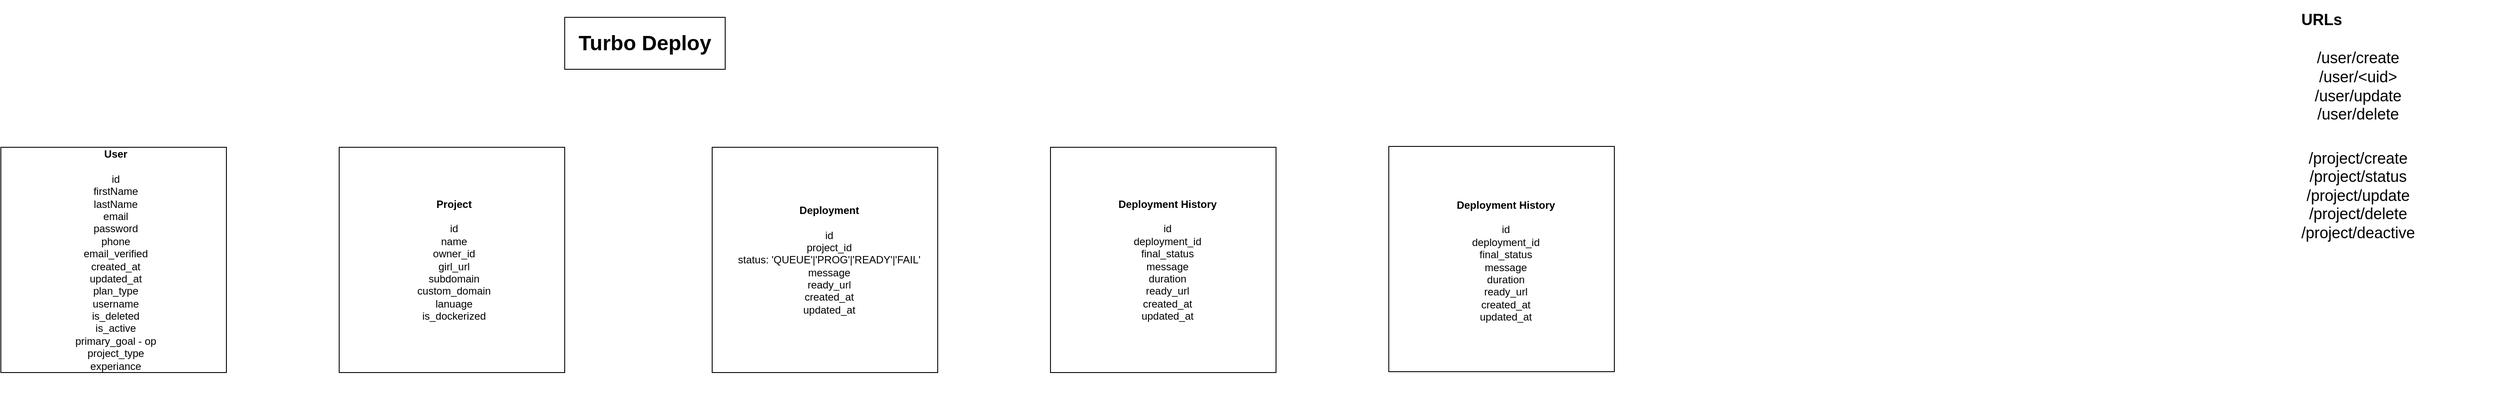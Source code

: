 <mxfile version="24.7.17">
  <diagram name="Page-1" id="wlsFAU7uf4SZjOWlQkz7">
    <mxGraphModel dx="1909" dy="1129" grid="1" gridSize="10" guides="1" tooltips="1" connect="1" arrows="1" fold="1" page="1" pageScale="1" pageWidth="850" pageHeight="1100" math="0" shadow="0">
      <root>
        <mxCell id="0" />
        <mxCell id="1" parent="0" />
        <mxCell id="WM28J7FXH_1OSJcM70Dx-1" value="&lt;font style=&quot;font-size: 24px;&quot;&gt;&lt;b&gt;Turbo Deploy&lt;/b&gt;&lt;/font&gt;" style="rounded=0;whiteSpace=wrap;html=1;" parent="1" vertex="1">
          <mxGeometry x="750" y="80" width="185" height="60" as="geometry" />
        </mxCell>
        <mxCell id="WM28J7FXH_1OSJcM70Dx-2" value="" style="whiteSpace=wrap;html=1;aspect=fixed;" parent="1" vertex="1">
          <mxGeometry x="100" y="230" width="260" height="260" as="geometry" />
        </mxCell>
        <mxCell id="WM28J7FXH_1OSJcM70Dx-3" value="&lt;b&gt;User&lt;/b&gt;&lt;div&gt;&lt;b&gt;&lt;br&gt;&lt;/b&gt;&lt;/div&gt;&lt;div&gt;id&lt;/div&gt;&lt;div&gt;firstName&lt;/div&gt;&lt;div&gt;lastName&lt;/div&gt;&lt;div&gt;email&lt;/div&gt;&lt;div&gt;password&lt;/div&gt;&lt;div&gt;phone&lt;/div&gt;&lt;div&gt;email_verified&lt;/div&gt;&lt;div&gt;created_at&lt;/div&gt;&lt;div&gt;updated_at&lt;/div&gt;&lt;div&gt;plan_type&lt;/div&gt;&lt;div&gt;username&lt;/div&gt;&lt;div&gt;is_deleted&lt;/div&gt;&lt;div&gt;is_active&lt;/div&gt;&lt;div&gt;primary_goal - op&lt;/div&gt;&lt;div&gt;project_type&lt;/div&gt;&lt;div&gt;experiance&lt;/div&gt;" style="text;html=1;align=center;verticalAlign=middle;whiteSpace=wrap;rounded=0;" parent="1" vertex="1">
          <mxGeometry x="150" y="270" width="165" height="180" as="geometry" />
        </mxCell>
        <mxCell id="WM28J7FXH_1OSJcM70Dx-4" value="" style="whiteSpace=wrap;html=1;aspect=fixed;" parent="1" vertex="1">
          <mxGeometry x="490" y="230" width="260" height="260" as="geometry" />
        </mxCell>
        <mxCell id="WM28J7FXH_1OSJcM70Dx-5" value="&lt;b&gt;Project&lt;/b&gt;&lt;div&gt;&lt;b&gt;&lt;br&gt;&lt;/b&gt;&lt;/div&gt;&lt;div&gt;id&lt;br&gt;&lt;/div&gt;&lt;div&gt;name&lt;/div&gt;&lt;div&gt;owner_id&lt;/div&gt;&lt;div&gt;girl_url&lt;/div&gt;&lt;div&gt;subdomain&lt;/div&gt;&lt;div&gt;custom_domain&lt;/div&gt;&lt;div&gt;lanuage&lt;/div&gt;&lt;div&gt;is_dockerized&lt;/div&gt;" style="text;html=1;align=center;verticalAlign=middle;whiteSpace=wrap;rounded=0;" parent="1" vertex="1">
          <mxGeometry x="540" y="270" width="165" height="180" as="geometry" />
        </mxCell>
        <mxCell id="WM28J7FXH_1OSJcM70Dx-8" value="" style="whiteSpace=wrap;html=1;aspect=fixed;" parent="1" vertex="1">
          <mxGeometry x="920" y="230" width="260" height="260" as="geometry" />
        </mxCell>
        <mxCell id="WM28J7FXH_1OSJcM70Dx-9" value="&lt;b&gt;Deployment&lt;/b&gt;&lt;br&gt;&lt;div&gt;&lt;b&gt;&lt;br&gt;&lt;/b&gt;&lt;/div&gt;&lt;div&gt;id&lt;br&gt;&lt;/div&gt;&lt;div&gt;project_id&lt;/div&gt;&lt;div&gt;status: &#39;QUEUE&#39;|&#39;PROG&#39;|&#39;READY&#39;|&#39;FAIL&#39;&lt;/div&gt;&lt;div&gt;message&lt;/div&gt;&lt;div&gt;ready_url&lt;/div&gt;&lt;div&gt;&lt;div&gt;created_at&lt;/div&gt;&lt;div&gt;updated_at&lt;/div&gt;&lt;/div&gt;" style="text;html=1;align=center;verticalAlign=middle;whiteSpace=wrap;rounded=0;" parent="1" vertex="1">
          <mxGeometry x="920" y="270" width="270" height="180" as="geometry" />
        </mxCell>
        <mxCell id="WM28J7FXH_1OSJcM70Dx-10" value="" style="whiteSpace=wrap;html=1;aspect=fixed;" parent="1" vertex="1">
          <mxGeometry x="1310" y="230" width="260" height="260" as="geometry" />
        </mxCell>
        <mxCell id="WM28J7FXH_1OSJcM70Dx-11" value="&lt;b&gt;Deployment History&lt;/b&gt;&lt;br&gt;&lt;div&gt;&lt;b&gt;&lt;br&gt;&lt;/b&gt;&lt;/div&gt;&lt;div&gt;id&lt;br&gt;&lt;/div&gt;&lt;div&gt;deployment_id&lt;/div&gt;&lt;div&gt;final_status&lt;/div&gt;&lt;div&gt;message&lt;/div&gt;&lt;div&gt;duration&lt;/div&gt;&lt;div&gt;ready_url&lt;/div&gt;&lt;div&gt;created_at&lt;/div&gt;&lt;div&gt;updated_at&lt;/div&gt;" style="text;html=1;align=center;verticalAlign=middle;whiteSpace=wrap;rounded=0;" parent="1" vertex="1">
          <mxGeometry x="1310" y="270" width="270" height="180" as="geometry" />
        </mxCell>
        <mxCell id="WM28J7FXH_1OSJcM70Dx-13" value="" style="whiteSpace=wrap;html=1;aspect=fixed;" parent="1" vertex="1">
          <mxGeometry x="1700" y="229" width="260" height="260" as="geometry" />
        </mxCell>
        <mxCell id="WM28J7FXH_1OSJcM70Dx-14" value="&lt;b&gt;Deployment History&lt;/b&gt;&lt;br&gt;&lt;div&gt;&lt;b&gt;&lt;br&gt;&lt;/b&gt;&lt;/div&gt;&lt;div&gt;id&lt;br&gt;&lt;/div&gt;&lt;div&gt;deployment_id&lt;/div&gt;&lt;div&gt;final_status&lt;/div&gt;&lt;div&gt;message&lt;/div&gt;&lt;div&gt;duration&lt;/div&gt;&lt;div&gt;ready_url&lt;/div&gt;&lt;div&gt;created_at&lt;/div&gt;&lt;div&gt;updated_at&lt;/div&gt;" style="text;html=1;align=center;verticalAlign=middle;whiteSpace=wrap;rounded=0;" parent="1" vertex="1">
          <mxGeometry x="1700" y="271" width="270" height="180" as="geometry" />
        </mxCell>
        <mxCell id="gcCvIvzQo7ntKApKDKn4-1" value="&lt;h1 style=&quot;margin-top: 0px;&quot;&gt;&lt;b style=&quot;font-size: 12px; text-align: center;&quot;&gt;&lt;font style=&quot;font-size: 18px;&quot;&gt;URLs&lt;/font&gt;&lt;/b&gt;&lt;div style=&quot;font-size: 12px; font-weight: 400; text-align: center;&quot;&gt;&lt;b&gt;&lt;font style=&quot;font-size: 18px;&quot;&gt;&lt;br&gt;&lt;/font&gt;&lt;/b&gt;&lt;/div&gt;&lt;div style=&quot;font-size: 12px; font-weight: 400; text-align: center;&quot;&gt;&lt;font style=&quot;font-size: 18px;&quot;&gt;/user/create&lt;/font&gt;&lt;/div&gt;&lt;div style=&quot;font-size: 12px; font-weight: 400; text-align: center;&quot;&gt;&lt;font style=&quot;font-size: 18px;&quot;&gt;/user/&amp;lt;uid&amp;gt;&lt;br&gt;&lt;/font&gt;&lt;/div&gt;&lt;div style=&quot;font-size: 12px; font-weight: 400; text-align: center;&quot;&gt;&lt;font style=&quot;font-size: 18px;&quot;&gt;/user/update&lt;/font&gt;&lt;/div&gt;&lt;div style=&quot;font-size: 12px; font-weight: 400; text-align: center;&quot;&gt;&lt;span style=&quot;font-size: 18px; background-color: initial;&quot;&gt;/user/delete&lt;/span&gt;&lt;/div&gt;&lt;div style=&quot;font-size: 12px; font-weight: 400; text-align: center;&quot;&gt;&lt;br&gt;&lt;/div&gt;&lt;div style=&quot;font-size: 12px; font-weight: 400; text-align: center;&quot;&gt;&lt;br&gt;&lt;/div&gt;&lt;div style=&quot;font-size: 12px; font-weight: 400; text-align: center;&quot;&gt;&lt;span style=&quot;font-size: 18px;&quot;&gt;/project/create&lt;/span&gt;&lt;/div&gt;&lt;div style=&quot;font-size: 12px; font-weight: 400; text-align: center;&quot;&gt;&lt;span style=&quot;font-size: 18px;&quot;&gt;/project/status&lt;/span&gt;&lt;/div&gt;&lt;div style=&quot;font-size: 12px; font-weight: 400; text-align: center;&quot;&gt;&lt;span style=&quot;font-size: 18px;&quot;&gt;/project/update&lt;/span&gt;&lt;/div&gt;&lt;div style=&quot;font-size: 12px; font-weight: 400; text-align: center;&quot;&gt;&lt;span style=&quot;font-size: 18px; background-color: initial;&quot;&gt;/project/delete&lt;/span&gt;&lt;/div&gt;&lt;div style=&quot;font-size: 12px; font-weight: 400; text-align: center;&quot;&gt;&lt;span style=&quot;font-size: 18px; background-color: initial;&quot;&gt;/project/deactive&lt;/span&gt;&lt;/div&gt;&lt;/h1&gt;" style="text;html=1;whiteSpace=wrap;overflow=hidden;rounded=0;" vertex="1" parent="1">
          <mxGeometry x="2750" y="60" width="230" height="460" as="geometry" />
        </mxCell>
      </root>
    </mxGraphModel>
  </diagram>
</mxfile>
